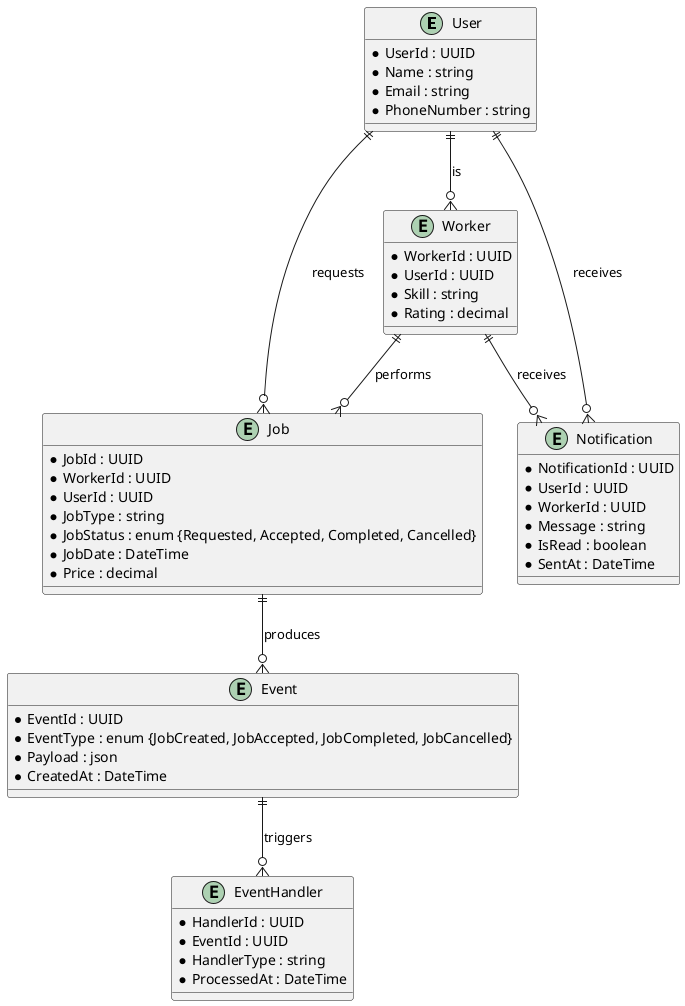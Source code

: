 @startuml 

entity "User" {
  * UserId : UUID
  * Name : string
  * Email : string
  * PhoneNumber : string
}

entity "Worker" {
  * WorkerId : UUID
  * UserId : UUID
  * Skill : string
  * Rating : decimal
}

entity "Job" {
  * JobId : UUID
  * WorkerId : UUID
  * UserId : UUID
  * JobType : string
  * JobStatus : enum {Requested, Accepted, Completed, Cancelled}
  * JobDate : DateTime
  * Price : decimal
}

entity "Notification" {
  * NotificationId : UUID
  * UserId : UUID
  * WorkerId : UUID
  * Message : string
  * IsRead : boolean
  * SentAt : DateTime
}

entity "Event" {
  * EventId : UUID
  * EventType : enum {JobCreated, JobAccepted, JobCompleted, JobCancelled}
  * Payload : json
  * CreatedAt : DateTime
}

entity "EventHandler" {
  * HandlerId : UUID
  * EventId : UUID
  * HandlerType : string
  * ProcessedAt : DateTime
}

User ||--o{ Worker : "is"
User ||--o{ Job : "requests"
Worker ||--o{ Job : "performs"
User ||--o{ Notification : "receives"
Worker ||--o{ Notification : "receives"
Event ||--o{ EventHandler : "triggers"
Job ||--o{ Event : "produces"

@enduml
